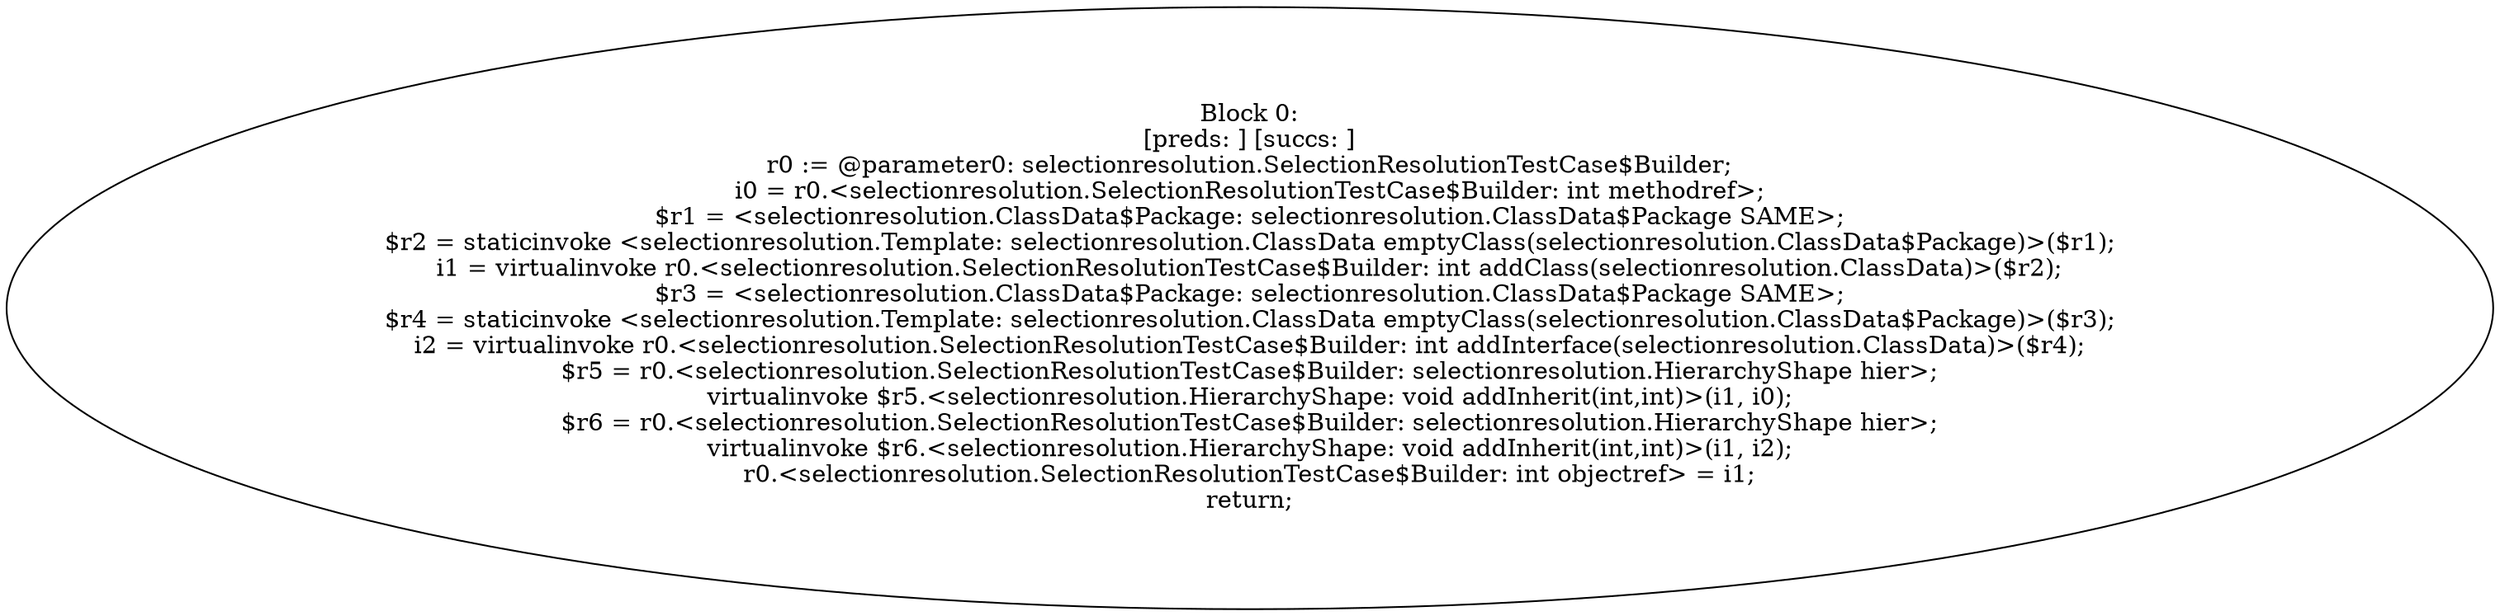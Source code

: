 digraph "unitGraph" {
    "Block 0:
[preds: ] [succs: ]
r0 := @parameter0: selectionresolution.SelectionResolutionTestCase$Builder;
i0 = r0.<selectionresolution.SelectionResolutionTestCase$Builder: int methodref>;
$r1 = <selectionresolution.ClassData$Package: selectionresolution.ClassData$Package SAME>;
$r2 = staticinvoke <selectionresolution.Template: selectionresolution.ClassData emptyClass(selectionresolution.ClassData$Package)>($r1);
i1 = virtualinvoke r0.<selectionresolution.SelectionResolutionTestCase$Builder: int addClass(selectionresolution.ClassData)>($r2);
$r3 = <selectionresolution.ClassData$Package: selectionresolution.ClassData$Package SAME>;
$r4 = staticinvoke <selectionresolution.Template: selectionresolution.ClassData emptyClass(selectionresolution.ClassData$Package)>($r3);
i2 = virtualinvoke r0.<selectionresolution.SelectionResolutionTestCase$Builder: int addInterface(selectionresolution.ClassData)>($r4);
$r5 = r0.<selectionresolution.SelectionResolutionTestCase$Builder: selectionresolution.HierarchyShape hier>;
virtualinvoke $r5.<selectionresolution.HierarchyShape: void addInherit(int,int)>(i1, i0);
$r6 = r0.<selectionresolution.SelectionResolutionTestCase$Builder: selectionresolution.HierarchyShape hier>;
virtualinvoke $r6.<selectionresolution.HierarchyShape: void addInherit(int,int)>(i1, i2);
r0.<selectionresolution.SelectionResolutionTestCase$Builder: int objectref> = i1;
return;
"
}
